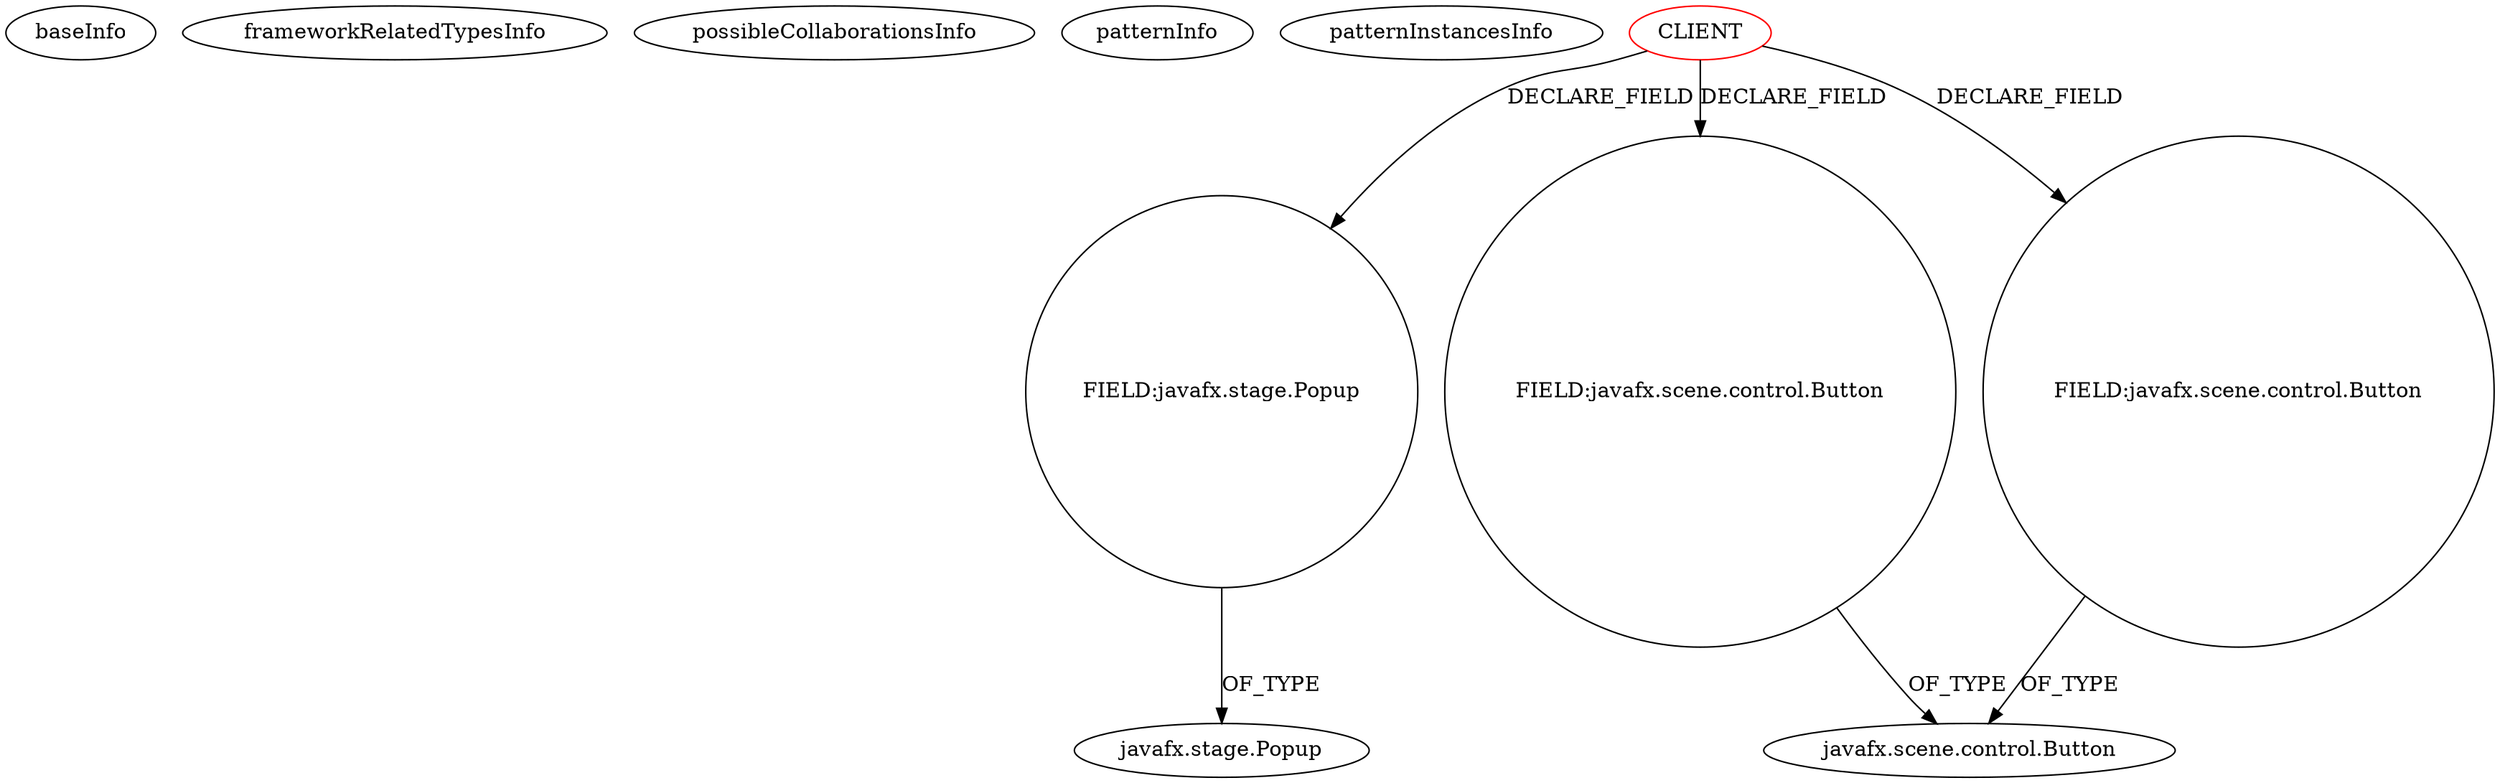 digraph {
baseInfo[graphId=3361,category="pattern",isAnonymous=false,possibleRelation=false]
frameworkRelatedTypesInfo[]
possibleCollaborationsInfo[]
patternInfo[frequency=2.0,patternRootClient=0]
patternInstancesInfo[0="pedrodonte-genjeefx~/pedrodonte-genjeefx/genjeefx-master/GenJeeFx/src/main/java/generar/ui/PanelPreviCodigo.java~PanelPreviCodigo~3849",1="JCake-CoupGameProgram~/JCake-CoupGameProgram/CoupGameProgram-master/src/game/ui/javafx/IndividualPlayer.java~IndividualPlayer~596"]
16[label="FIELD:javafx.stage.Popup",vertexType="FIELD_DECLARATION",isFrameworkType=false,shape=circle]
17[label="javafx.stage.Popup",vertexType="FRAMEWORK_CLASS_TYPE",isFrameworkType=false]
0[label="CLIENT",vertexType="ROOT_CLIENT_CLASS_DECLARATION",isFrameworkType=false,color=red]
4[label="FIELD:javafx.scene.control.Button",vertexType="FIELD_DECLARATION",isFrameworkType=false,shape=circle]
8[label="FIELD:javafx.scene.control.Button",vertexType="FIELD_DECLARATION",isFrameworkType=false,shape=circle]
5[label="javafx.scene.control.Button",vertexType="FRAMEWORK_CLASS_TYPE",isFrameworkType=false]
0->16[label="DECLARE_FIELD"]
0->8[label="DECLARE_FIELD"]
8->5[label="OF_TYPE"]
4->5[label="OF_TYPE"]
0->4[label="DECLARE_FIELD"]
16->17[label="OF_TYPE"]
}
